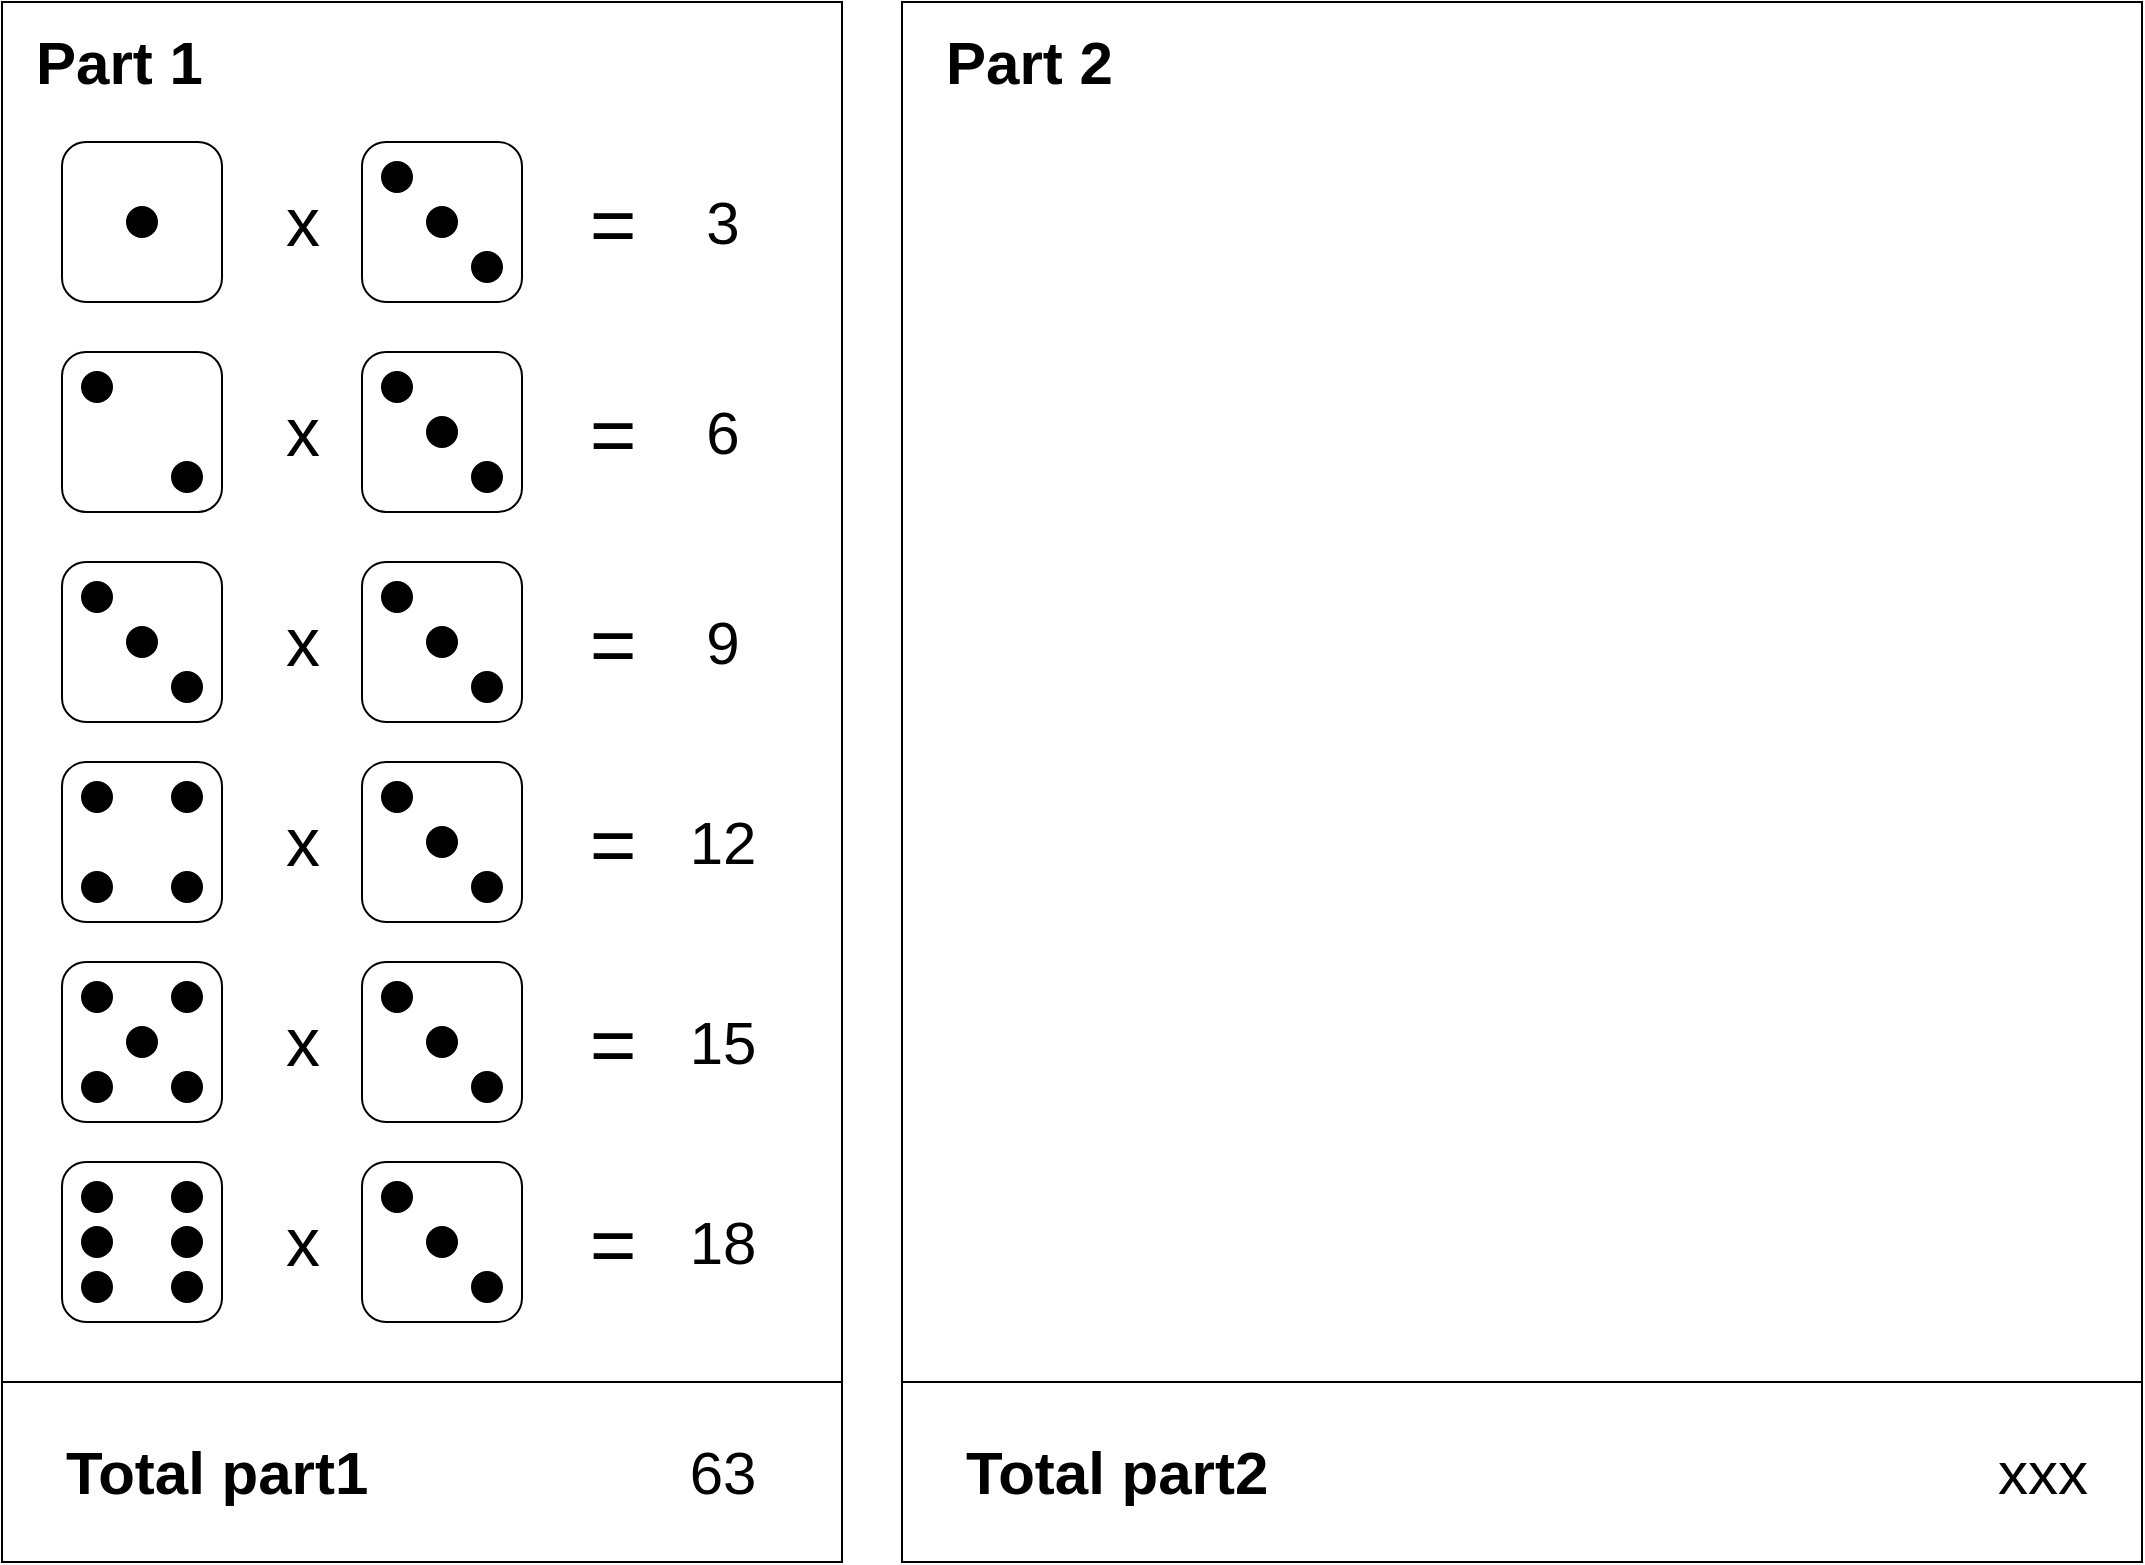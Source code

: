 <mxfile version="20.8.5" type="device"><diagram id="bilQr91QrLmU-Cz4pOQF" name="Page-1"><mxGraphModel dx="1891" dy="942" grid="1" gridSize="10" guides="1" tooltips="1" connect="1" arrows="1" fold="1" page="1" pageScale="1" pageWidth="900" pageHeight="1600" math="0" shadow="0"><root><mxCell id="0"/><mxCell id="1" parent="0"/><mxCell id="3JYLl49Zp33H91tTvkT3-231" value="" style="rounded=0;whiteSpace=wrap;html=1;strokeWidth=1;fontSize=25;fillColor=none;" vertex="1" parent="1"><mxGeometry x="470" y="710" width="620" height="90" as="geometry"/></mxCell><mxCell id="3JYLl49Zp33H91tTvkT3-3" value="" style="rounded=0;whiteSpace=wrap;html=1;fillColor=none;" vertex="1" parent="1"><mxGeometry x="20" y="20" width="420" height="690" as="geometry"/></mxCell><mxCell id="3JYLl49Zp33H91tTvkT3-1" value="" style="rounded=1;whiteSpace=wrap;html=1;" vertex="1" parent="1"><mxGeometry x="50" y="90" width="80" height="80" as="geometry"/></mxCell><mxCell id="3JYLl49Zp33H91tTvkT3-2" value="" style="ellipse;whiteSpace=wrap;html=1;fillColor=#000000;" vertex="1" parent="1"><mxGeometry x="82.5" y="122.5" width="15" height="15" as="geometry"/></mxCell><mxCell id="3JYLl49Zp33H91tTvkT3-9" value="" style="rounded=1;whiteSpace=wrap;html=1;" vertex="1" parent="1"><mxGeometry x="200" y="90" width="80" height="80" as="geometry"/></mxCell><mxCell id="3JYLl49Zp33H91tTvkT3-10" value="" style="ellipse;whiteSpace=wrap;html=1;fillColor=#000000;" vertex="1" parent="1"><mxGeometry x="232.5" y="122.5" width="15" height="15" as="geometry"/></mxCell><mxCell id="3JYLl49Zp33H91tTvkT3-16" value="" style="ellipse;whiteSpace=wrap;html=1;fillColor=#000000;" vertex="1" parent="1"><mxGeometry x="210" y="100" width="15" height="15" as="geometry"/></mxCell><mxCell id="3JYLl49Zp33H91tTvkT3-20" value="" style="ellipse;whiteSpace=wrap;html=1;fillColor=#000000;" vertex="1" parent="1"><mxGeometry x="255" y="145" width="15" height="15" as="geometry"/></mxCell><mxCell id="3JYLl49Zp33H91tTvkT3-23" value="&lt;font style=&quot;font-size: 30px;&quot;&gt;3&lt;/font&gt;" style="text;html=1;align=center;verticalAlign=middle;resizable=0;points=[];autosize=1;strokeColor=none;fillColor=none;strokeWidth=5;" vertex="1" parent="1"><mxGeometry x="360" y="105" width="40" height="50" as="geometry"/></mxCell><mxCell id="3JYLl49Zp33H91tTvkT3-24" value="&lt;font style=&quot;font-size: 40px;&quot;&gt;=&lt;/font&gt;" style="text;html=1;align=center;verticalAlign=middle;resizable=0;points=[];autosize=1;strokeColor=none;fillColor=none;strokeWidth=5;" vertex="1" parent="1"><mxGeometry x="300" y="100" width="50" height="60" as="geometry"/></mxCell><mxCell id="3JYLl49Zp33H91tTvkT3-25" value="&lt;font style=&quot;font-size: 34px;&quot;&gt;x&lt;/font&gt;" style="text;html=1;align=center;verticalAlign=middle;resizable=0;points=[];autosize=1;strokeColor=none;fillColor=none;strokeWidth=5;" vertex="1" parent="1"><mxGeometry x="150" y="105" width="40" height="50" as="geometry"/></mxCell><mxCell id="3JYLl49Zp33H91tTvkT3-77" value="" style="rounded=1;whiteSpace=wrap;html=1;" vertex="1" parent="1"><mxGeometry x="50" y="600" width="80" height="80" as="geometry"/></mxCell><mxCell id="3JYLl49Zp33H91tTvkT3-80" value="" style="rounded=1;whiteSpace=wrap;html=1;" vertex="1" parent="1"><mxGeometry x="200" y="600" width="80" height="80" as="geometry"/></mxCell><mxCell id="3JYLl49Zp33H91tTvkT3-81" value="" style="ellipse;whiteSpace=wrap;html=1;fillColor=#000000;" vertex="1" parent="1"><mxGeometry x="232.5" y="632.5" width="15" height="15" as="geometry"/></mxCell><mxCell id="3JYLl49Zp33H91tTvkT3-82" value="" style="ellipse;whiteSpace=wrap;html=1;fillColor=#000000;" vertex="1" parent="1"><mxGeometry x="210" y="610" width="15" height="15" as="geometry"/></mxCell><mxCell id="3JYLl49Zp33H91tTvkT3-83" value="" style="ellipse;whiteSpace=wrap;html=1;fillColor=#000000;" vertex="1" parent="1"><mxGeometry x="255" y="655" width="15" height="15" as="geometry"/></mxCell><mxCell id="3JYLl49Zp33H91tTvkT3-84" value="&lt;font style=&quot;font-size: 30px;&quot;&gt;18&lt;/font&gt;" style="text;html=1;align=center;verticalAlign=middle;resizable=0;points=[];autosize=1;strokeColor=none;fillColor=none;strokeWidth=5;" vertex="1" parent="1"><mxGeometry x="350" y="615" width="60" height="50" as="geometry"/></mxCell><mxCell id="3JYLl49Zp33H91tTvkT3-85" value="&lt;font style=&quot;font-size: 40px;&quot;&gt;=&lt;/font&gt;" style="text;html=1;align=center;verticalAlign=middle;resizable=0;points=[];autosize=1;strokeColor=none;fillColor=none;strokeWidth=5;" vertex="1" parent="1"><mxGeometry x="300" y="610" width="50" height="60" as="geometry"/></mxCell><mxCell id="3JYLl49Zp33H91tTvkT3-86" value="&lt;font style=&quot;font-size: 34px;&quot;&gt;x&lt;/font&gt;" style="text;html=1;align=center;verticalAlign=middle;resizable=0;points=[];autosize=1;strokeColor=none;fillColor=none;strokeWidth=5;" vertex="1" parent="1"><mxGeometry x="150" y="615" width="40" height="50" as="geometry"/></mxCell><mxCell id="3JYLl49Zp33H91tTvkT3-127" value="" style="ellipse;whiteSpace=wrap;html=1;fillColor=#000000;" vertex="1" parent="1"><mxGeometry x="60" y="610" width="15" height="15" as="geometry"/></mxCell><mxCell id="3JYLl49Zp33H91tTvkT3-128" value="" style="ellipse;whiteSpace=wrap;html=1;fillColor=#000000;" vertex="1" parent="1"><mxGeometry x="105" y="655" width="15" height="15" as="geometry"/></mxCell><mxCell id="3JYLl49Zp33H91tTvkT3-129" value="" style="group;rotation=90;" vertex="1" connectable="0" parent="1"><mxGeometry x="60" y="610" width="60" height="60" as="geometry"/></mxCell><mxCell id="3JYLl49Zp33H91tTvkT3-130" value="" style="ellipse;whiteSpace=wrap;html=1;fillColor=#000000;rotation=90;" vertex="1" parent="3JYLl49Zp33H91tTvkT3-129"><mxGeometry x="45" width="15" height="15" as="geometry"/></mxCell><mxCell id="3JYLl49Zp33H91tTvkT3-131" value="" style="ellipse;whiteSpace=wrap;html=1;fillColor=#000000;rotation=90;" vertex="1" parent="3JYLl49Zp33H91tTvkT3-129"><mxGeometry y="45" width="15" height="15" as="geometry"/></mxCell><mxCell id="3JYLl49Zp33H91tTvkT3-132" value="" style="ellipse;whiteSpace=wrap;html=1;fillColor=#000000;" vertex="1" parent="3JYLl49Zp33H91tTvkT3-129"><mxGeometry x="45" y="22.5" width="15" height="15" as="geometry"/></mxCell><mxCell id="3JYLl49Zp33H91tTvkT3-126" value="" style="ellipse;whiteSpace=wrap;html=1;fillColor=#000000;" vertex="1" parent="3JYLl49Zp33H91tTvkT3-129"><mxGeometry y="22.5" width="15" height="15" as="geometry"/></mxCell><mxCell id="3JYLl49Zp33H91tTvkT3-65" value="" style="rounded=1;whiteSpace=wrap;html=1;" vertex="1" parent="1"><mxGeometry x="50" y="500" width="80" height="80" as="geometry"/></mxCell><mxCell id="3JYLl49Zp33H91tTvkT3-68" value="" style="rounded=1;whiteSpace=wrap;html=1;" vertex="1" parent="1"><mxGeometry x="200" y="500" width="80" height="80" as="geometry"/></mxCell><mxCell id="3JYLl49Zp33H91tTvkT3-69" value="" style="ellipse;whiteSpace=wrap;html=1;fillColor=#000000;" vertex="1" parent="1"><mxGeometry x="232.5" y="532.5" width="15" height="15" as="geometry"/></mxCell><mxCell id="3JYLl49Zp33H91tTvkT3-70" value="" style="ellipse;whiteSpace=wrap;html=1;fillColor=#000000;" vertex="1" parent="1"><mxGeometry x="210" y="510" width="15" height="15" as="geometry"/></mxCell><mxCell id="3JYLl49Zp33H91tTvkT3-71" value="" style="ellipse;whiteSpace=wrap;html=1;fillColor=#000000;" vertex="1" parent="1"><mxGeometry x="255" y="555" width="15" height="15" as="geometry"/></mxCell><mxCell id="3JYLl49Zp33H91tTvkT3-72" value="&lt;font style=&quot;font-size: 30px;&quot;&gt;15&lt;/font&gt;" style="text;html=1;align=center;verticalAlign=middle;resizable=0;points=[];autosize=1;strokeColor=none;fillColor=none;strokeWidth=5;" vertex="1" parent="1"><mxGeometry x="350" y="515" width="60" height="50" as="geometry"/></mxCell><mxCell id="3JYLl49Zp33H91tTvkT3-73" value="&lt;font style=&quot;font-size: 40px;&quot;&gt;=&lt;/font&gt;" style="text;html=1;align=center;verticalAlign=middle;resizable=0;points=[];autosize=1;strokeColor=none;fillColor=none;strokeWidth=5;" vertex="1" parent="1"><mxGeometry x="300" y="510" width="50" height="60" as="geometry"/></mxCell><mxCell id="3JYLl49Zp33H91tTvkT3-74" value="&lt;font style=&quot;font-size: 34px;&quot;&gt;x&lt;/font&gt;" style="text;html=1;align=center;verticalAlign=middle;resizable=0;points=[];autosize=1;strokeColor=none;fillColor=none;strokeWidth=5;" vertex="1" parent="1"><mxGeometry x="150" y="515" width="40" height="50" as="geometry"/></mxCell><mxCell id="3JYLl49Zp33H91tTvkT3-120" value="" style="ellipse;whiteSpace=wrap;html=1;fillColor=#000000;" vertex="1" parent="1"><mxGeometry x="82.5" y="532.5" width="15" height="15" as="geometry"/></mxCell><mxCell id="3JYLl49Zp33H91tTvkT3-121" value="" style="ellipse;whiteSpace=wrap;html=1;fillColor=#000000;" vertex="1" parent="1"><mxGeometry x="60" y="510" width="15" height="15" as="geometry"/></mxCell><mxCell id="3JYLl49Zp33H91tTvkT3-122" value="" style="ellipse;whiteSpace=wrap;html=1;fillColor=#000000;" vertex="1" parent="1"><mxGeometry x="105" y="555" width="15" height="15" as="geometry"/></mxCell><mxCell id="3JYLl49Zp33H91tTvkT3-123" value="" style="group;rotation=90;" vertex="1" connectable="0" parent="1"><mxGeometry x="60" y="510" width="60" height="60" as="geometry"/></mxCell><mxCell id="3JYLl49Zp33H91tTvkT3-124" value="" style="ellipse;whiteSpace=wrap;html=1;fillColor=#000000;rotation=90;" vertex="1" parent="3JYLl49Zp33H91tTvkT3-123"><mxGeometry x="45" width="15" height="15" as="geometry"/></mxCell><mxCell id="3JYLl49Zp33H91tTvkT3-125" value="" style="ellipse;whiteSpace=wrap;html=1;fillColor=#000000;rotation=90;" vertex="1" parent="3JYLl49Zp33H91tTvkT3-123"><mxGeometry y="45" width="15" height="15" as="geometry"/></mxCell><mxCell id="3JYLl49Zp33H91tTvkT3-53" value="" style="rounded=1;whiteSpace=wrap;html=1;" vertex="1" parent="1"><mxGeometry x="50" y="400" width="80" height="80" as="geometry"/></mxCell><mxCell id="3JYLl49Zp33H91tTvkT3-56" value="" style="rounded=1;whiteSpace=wrap;html=1;" vertex="1" parent="1"><mxGeometry x="200" y="400" width="80" height="80" as="geometry"/></mxCell><mxCell id="3JYLl49Zp33H91tTvkT3-57" value="" style="ellipse;whiteSpace=wrap;html=1;fillColor=#000000;" vertex="1" parent="1"><mxGeometry x="232.5" y="432.5" width="15" height="15" as="geometry"/></mxCell><mxCell id="3JYLl49Zp33H91tTvkT3-58" value="" style="ellipse;whiteSpace=wrap;html=1;fillColor=#000000;" vertex="1" parent="1"><mxGeometry x="210" y="410" width="15" height="15" as="geometry"/></mxCell><mxCell id="3JYLl49Zp33H91tTvkT3-59" value="" style="ellipse;whiteSpace=wrap;html=1;fillColor=#000000;" vertex="1" parent="1"><mxGeometry x="255" y="455" width="15" height="15" as="geometry"/></mxCell><mxCell id="3JYLl49Zp33H91tTvkT3-60" value="&lt;font style=&quot;font-size: 30px;&quot;&gt;12&lt;/font&gt;" style="text;html=1;align=center;verticalAlign=middle;resizable=0;points=[];autosize=1;strokeColor=none;fillColor=none;strokeWidth=5;" vertex="1" parent="1"><mxGeometry x="350" y="415" width="60" height="50" as="geometry"/></mxCell><mxCell id="3JYLl49Zp33H91tTvkT3-61" value="&lt;font style=&quot;font-size: 40px;&quot;&gt;=&lt;/font&gt;" style="text;html=1;align=center;verticalAlign=middle;resizable=0;points=[];autosize=1;strokeColor=none;fillColor=none;strokeWidth=5;" vertex="1" parent="1"><mxGeometry x="300" y="410" width="50" height="60" as="geometry"/></mxCell><mxCell id="3JYLl49Zp33H91tTvkT3-62" value="&lt;font style=&quot;font-size: 34px;&quot;&gt;x&lt;/font&gt;" style="text;html=1;align=center;verticalAlign=middle;resizable=0;points=[];autosize=1;strokeColor=none;fillColor=none;strokeWidth=5;" vertex="1" parent="1"><mxGeometry x="150" y="415" width="40" height="50" as="geometry"/></mxCell><mxCell id="3JYLl49Zp33H91tTvkT3-114" value="" style="ellipse;whiteSpace=wrap;html=1;fillColor=#000000;" vertex="1" parent="1"><mxGeometry x="60" y="410" width="15" height="15" as="geometry"/></mxCell><mxCell id="3JYLl49Zp33H91tTvkT3-115" value="" style="ellipse;whiteSpace=wrap;html=1;fillColor=#000000;" vertex="1" parent="1"><mxGeometry x="105" y="455" width="15" height="15" as="geometry"/></mxCell><mxCell id="3JYLl49Zp33H91tTvkT3-119" value="" style="group;rotation=90;" vertex="1" connectable="0" parent="1"><mxGeometry x="60" y="410" width="60" height="60" as="geometry"/></mxCell><mxCell id="3JYLl49Zp33H91tTvkT3-117" value="" style="ellipse;whiteSpace=wrap;html=1;fillColor=#000000;rotation=90;" vertex="1" parent="3JYLl49Zp33H91tTvkT3-119"><mxGeometry x="45" width="15" height="15" as="geometry"/></mxCell><mxCell id="3JYLl49Zp33H91tTvkT3-118" value="" style="ellipse;whiteSpace=wrap;html=1;fillColor=#000000;rotation=90;" vertex="1" parent="3JYLl49Zp33H91tTvkT3-119"><mxGeometry y="45" width="15" height="15" as="geometry"/></mxCell><mxCell id="3JYLl49Zp33H91tTvkT3-41" value="" style="rounded=1;whiteSpace=wrap;html=1;" vertex="1" parent="1"><mxGeometry x="50" y="300" width="80" height="80" as="geometry"/></mxCell><mxCell id="3JYLl49Zp33H91tTvkT3-44" value="" style="rounded=1;whiteSpace=wrap;html=1;" vertex="1" parent="1"><mxGeometry x="200" y="300" width="80" height="80" as="geometry"/></mxCell><mxCell id="3JYLl49Zp33H91tTvkT3-45" value="" style="ellipse;whiteSpace=wrap;html=1;fillColor=#000000;" vertex="1" parent="1"><mxGeometry x="232.5" y="332.5" width="15" height="15" as="geometry"/></mxCell><mxCell id="3JYLl49Zp33H91tTvkT3-46" value="" style="ellipse;whiteSpace=wrap;html=1;fillColor=#000000;" vertex="1" parent="1"><mxGeometry x="210" y="310" width="15" height="15" as="geometry"/></mxCell><mxCell id="3JYLl49Zp33H91tTvkT3-47" value="" style="ellipse;whiteSpace=wrap;html=1;fillColor=#000000;" vertex="1" parent="1"><mxGeometry x="255" y="355" width="15" height="15" as="geometry"/></mxCell><mxCell id="3JYLl49Zp33H91tTvkT3-48" value="&lt;font style=&quot;font-size: 30px;&quot;&gt;9&lt;/font&gt;" style="text;html=1;align=center;verticalAlign=middle;resizable=0;points=[];autosize=1;strokeColor=none;fillColor=none;strokeWidth=5;" vertex="1" parent="1"><mxGeometry x="360" y="315" width="40" height="50" as="geometry"/></mxCell><mxCell id="3JYLl49Zp33H91tTvkT3-49" value="&lt;font style=&quot;font-size: 40px;&quot;&gt;=&lt;/font&gt;" style="text;html=1;align=center;verticalAlign=middle;resizable=0;points=[];autosize=1;strokeColor=none;fillColor=none;strokeWidth=5;" vertex="1" parent="1"><mxGeometry x="300" y="310" width="50" height="60" as="geometry"/></mxCell><mxCell id="3JYLl49Zp33H91tTvkT3-50" value="&lt;font style=&quot;font-size: 34px;&quot;&gt;x&lt;/font&gt;" style="text;html=1;align=center;verticalAlign=middle;resizable=0;points=[];autosize=1;strokeColor=none;fillColor=none;strokeWidth=5;" vertex="1" parent="1"><mxGeometry x="150" y="315" width="40" height="50" as="geometry"/></mxCell><mxCell id="3JYLl49Zp33H91tTvkT3-107" value="" style="ellipse;whiteSpace=wrap;html=1;fillColor=#000000;" vertex="1" parent="1"><mxGeometry x="82.5" y="332.5" width="15" height="15" as="geometry"/></mxCell><mxCell id="3JYLl49Zp33H91tTvkT3-108" value="" style="ellipse;whiteSpace=wrap;html=1;fillColor=#000000;" vertex="1" parent="1"><mxGeometry x="60" y="310" width="15" height="15" as="geometry"/></mxCell><mxCell id="3JYLl49Zp33H91tTvkT3-109" value="" style="ellipse;whiteSpace=wrap;html=1;fillColor=#000000;" vertex="1" parent="1"><mxGeometry x="105" y="355" width="15" height="15" as="geometry"/></mxCell><mxCell id="3JYLl49Zp33H91tTvkT3-29" value="" style="rounded=1;whiteSpace=wrap;html=1;" vertex="1" parent="1"><mxGeometry x="50" y="195" width="80" height="80" as="geometry"/></mxCell><mxCell id="3JYLl49Zp33H91tTvkT3-32" value="" style="rounded=1;whiteSpace=wrap;html=1;" vertex="1" parent="1"><mxGeometry x="200" y="195" width="80" height="80" as="geometry"/></mxCell><mxCell id="3JYLl49Zp33H91tTvkT3-33" value="" style="ellipse;whiteSpace=wrap;html=1;fillColor=#000000;" vertex="1" parent="1"><mxGeometry x="232.5" y="227.5" width="15" height="15" as="geometry"/></mxCell><mxCell id="3JYLl49Zp33H91tTvkT3-34" value="" style="ellipse;whiteSpace=wrap;html=1;fillColor=#000000;" vertex="1" parent="1"><mxGeometry x="210" y="205" width="15" height="15" as="geometry"/></mxCell><mxCell id="3JYLl49Zp33H91tTvkT3-35" value="" style="ellipse;whiteSpace=wrap;html=1;fillColor=#000000;" vertex="1" parent="1"><mxGeometry x="255" y="250" width="15" height="15" as="geometry"/></mxCell><mxCell id="3JYLl49Zp33H91tTvkT3-36" value="&lt;font style=&quot;font-size: 30px;&quot;&gt;6&lt;/font&gt;" style="text;html=1;align=center;verticalAlign=middle;resizable=0;points=[];autosize=1;strokeColor=none;fillColor=none;strokeWidth=5;" vertex="1" parent="1"><mxGeometry x="360" y="210" width="40" height="50" as="geometry"/></mxCell><mxCell id="3JYLl49Zp33H91tTvkT3-37" value="&lt;font style=&quot;font-size: 40px;&quot;&gt;=&lt;/font&gt;" style="text;html=1;align=center;verticalAlign=middle;resizable=0;points=[];autosize=1;strokeColor=none;fillColor=none;strokeWidth=5;" vertex="1" parent="1"><mxGeometry x="300" y="205" width="50" height="60" as="geometry"/></mxCell><mxCell id="3JYLl49Zp33H91tTvkT3-38" value="&lt;font style=&quot;font-size: 34px;&quot;&gt;x&lt;/font&gt;" style="text;html=1;align=center;verticalAlign=middle;resizable=0;points=[];autosize=1;strokeColor=none;fillColor=none;strokeWidth=5;" vertex="1" parent="1"><mxGeometry x="150" y="210" width="40" height="50" as="geometry"/></mxCell><mxCell id="3JYLl49Zp33H91tTvkT3-111" value="" style="ellipse;whiteSpace=wrap;html=1;fillColor=#000000;" vertex="1" parent="1"><mxGeometry x="60" y="205" width="15" height="15" as="geometry"/></mxCell><mxCell id="3JYLl49Zp33H91tTvkT3-112" value="" style="ellipse;whiteSpace=wrap;html=1;fillColor=#000000;" vertex="1" parent="1"><mxGeometry x="105" y="250" width="15" height="15" as="geometry"/></mxCell><mxCell id="3JYLl49Zp33H91tTvkT3-149" value="" style="rounded=0;whiteSpace=wrap;html=1;fillColor=none;" vertex="1" parent="1"><mxGeometry x="470" y="20" width="620" height="690" as="geometry"/></mxCell><mxCell id="3JYLl49Zp33H91tTvkT3-222" value="&lt;font style=&quot;font-size: 30px;&quot;&gt;63&lt;/font&gt;" style="text;html=1;align=center;verticalAlign=middle;resizable=0;points=[];autosize=1;strokeColor=none;fillColor=none;strokeWidth=5;" vertex="1" parent="1"><mxGeometry x="350" y="730" width="60" height="50" as="geometry"/></mxCell><mxCell id="3JYLl49Zp33H91tTvkT3-223" value="&lt;font style=&quot;font-size: 30px;&quot;&gt;&lt;b&gt;Total part1&lt;/b&gt;&lt;/font&gt;" style="text;html=1;align=left;verticalAlign=middle;resizable=0;points=[];autosize=1;strokeColor=none;fillColor=none;strokeWidth=5;" vertex="1" parent="1"><mxGeometry x="50" y="730" width="170" height="50" as="geometry"/></mxCell><mxCell id="3JYLl49Zp33H91tTvkT3-224" value="&lt;font style=&quot;font-size: 30px;&quot;&gt;&lt;b&gt;Part 2&lt;/b&gt;&lt;/font&gt;" style="text;html=1;align=left;verticalAlign=middle;resizable=0;points=[];autosize=1;strokeColor=none;fillColor=none;strokeWidth=5;" vertex="1" parent="1"><mxGeometry x="490" y="25" width="110" height="50" as="geometry"/></mxCell><mxCell id="3JYLl49Zp33H91tTvkT3-225" value="&lt;font style=&quot;font-size: 30px;&quot;&gt;&lt;b&gt;Part 1&lt;/b&gt;&lt;/font&gt;" style="text;html=1;align=left;verticalAlign=middle;resizable=0;points=[];autosize=1;strokeColor=none;fillColor=none;strokeWidth=5;" vertex="1" parent="1"><mxGeometry x="35" y="25" width="110" height="50" as="geometry"/></mxCell><mxCell id="3JYLl49Zp33H91tTvkT3-228" value="" style="rounded=0;whiteSpace=wrap;html=1;strokeWidth=1;fontSize=25;fillColor=none;" vertex="1" parent="1"><mxGeometry x="20" y="710" width="420" height="90" as="geometry"/></mxCell><mxCell id="3JYLl49Zp33H91tTvkT3-229" value="&lt;font style=&quot;font-size: 30px;&quot;&gt;xxx&lt;/font&gt;" style="text;html=1;align=center;verticalAlign=middle;resizable=0;points=[];autosize=1;strokeColor=none;fillColor=none;strokeWidth=5;" vertex="1" parent="1"><mxGeometry x="1005" y="730" width="70" height="50" as="geometry"/></mxCell><mxCell id="3JYLl49Zp33H91tTvkT3-230" value="&lt;font style=&quot;font-size: 30px;&quot;&gt;&lt;b&gt;Total part2&lt;/b&gt;&lt;/font&gt;" style="text;html=1;align=left;verticalAlign=middle;resizable=0;points=[];autosize=1;strokeColor=none;fillColor=none;strokeWidth=5;" vertex="1" parent="1"><mxGeometry x="500" y="730" width="170" height="50" as="geometry"/></mxCell></root></mxGraphModel></diagram></mxfile>